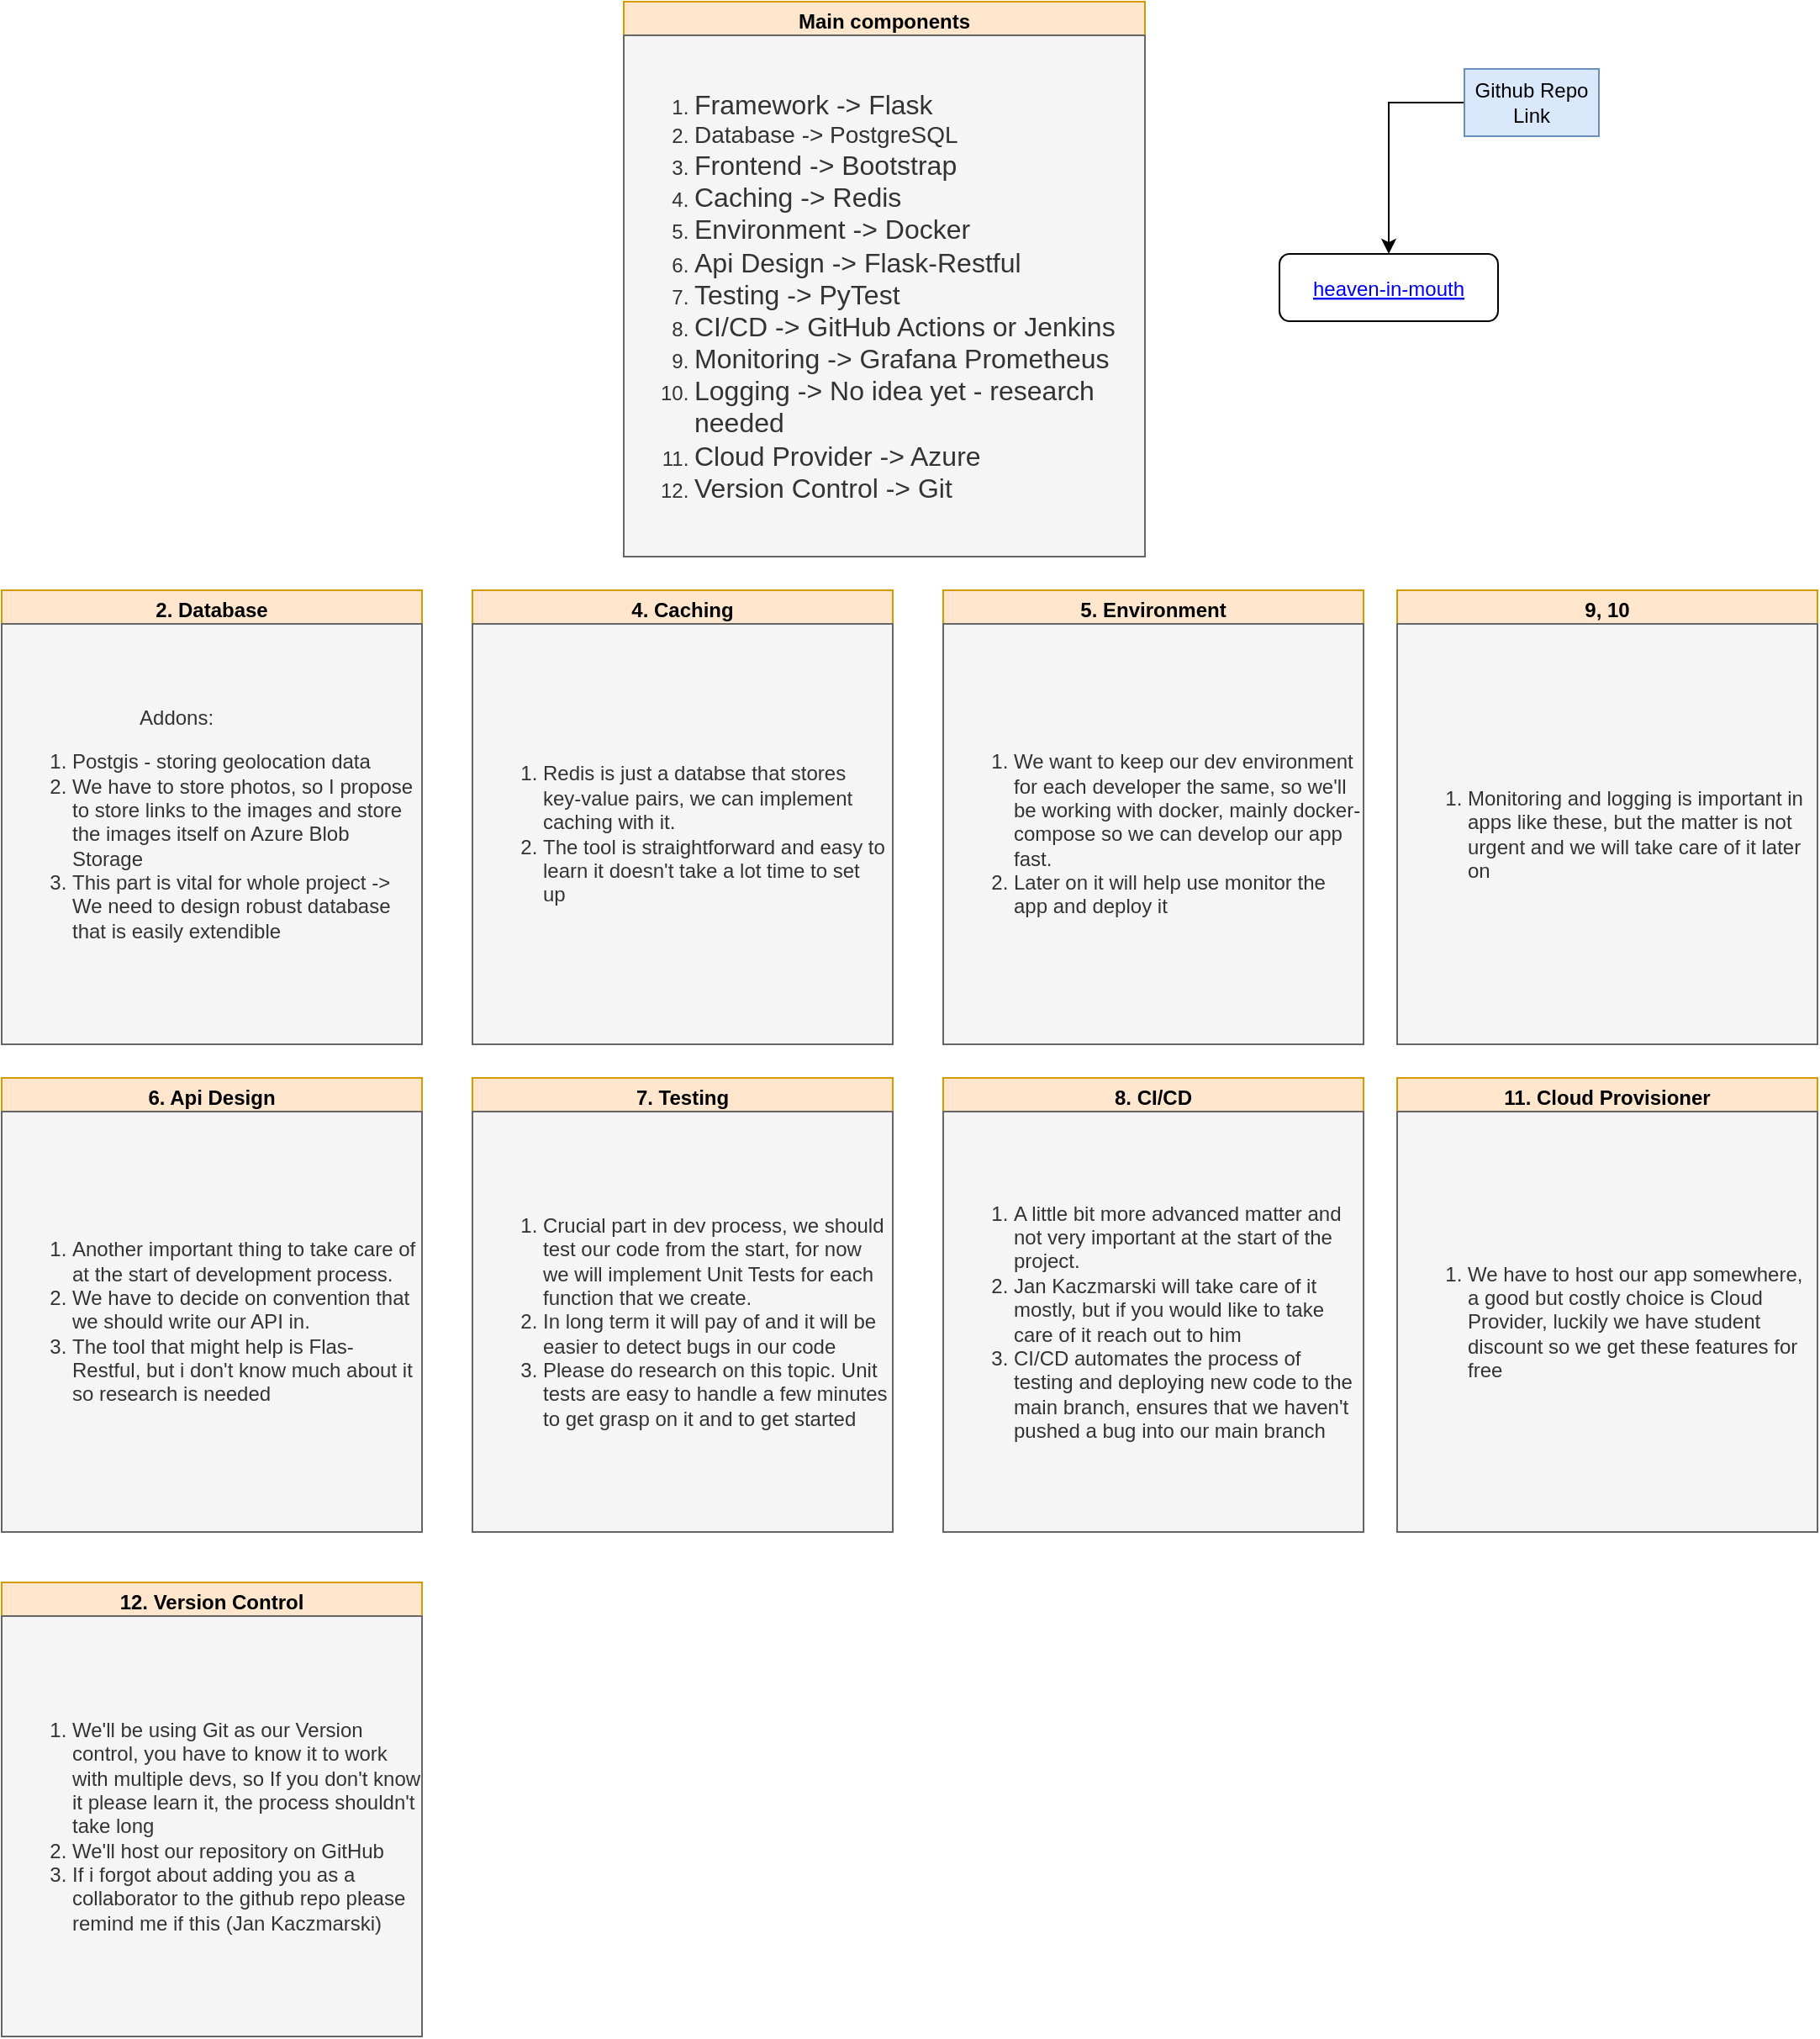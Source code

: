 <mxfile version="24.6.4" type="github">
  <diagram name="Page-1" id="5f0bae14-7c28-e335-631c-24af17079c00">
    <mxGraphModel dx="2074" dy="1129" grid="1" gridSize="10" guides="1" tooltips="1" connect="1" arrows="1" fold="1" page="1" pageScale="1" pageWidth="1100" pageHeight="850" background="none" math="0" shadow="0">
      <root>
        <mxCell id="0" />
        <mxCell id="1" parent="0" />
        <mxCell id="KOPt0NSH-wPXF6KEeLkA-1" value="Main components" style="swimlane;whiteSpace=wrap;html=1;fillColor=#ffe6cc;strokeColor=#d79b00;" parent="1" vertex="1">
          <mxGeometry x="380" width="310" height="330" as="geometry" />
        </mxCell>
        <mxCell id="KOPt0NSH-wPXF6KEeLkA-5" value="&lt;ol&gt;&lt;li&gt;&lt;font style=&quot;font-size: 16px;&quot;&gt;Framework -&amp;gt; Flask&lt;/font&gt;&lt;/li&gt;&lt;li&gt;&lt;font style=&quot;font-size: 14px;&quot;&gt;Database -&amp;gt; PostgreSQL&lt;/font&gt;&lt;/li&gt;&lt;li&gt;&lt;font size=&quot;3&quot;&gt;Frontend -&amp;gt; Bootstrap&lt;/font&gt;&lt;/li&gt;&lt;li&gt;&lt;font size=&quot;3&quot;&gt;Caching -&amp;gt; Redis&lt;/font&gt;&lt;/li&gt;&lt;li&gt;&lt;font size=&quot;3&quot;&gt;Environment -&amp;gt; Docker&lt;/font&gt;&lt;/li&gt;&lt;li&gt;&lt;font size=&quot;3&quot;&gt;Api Design -&amp;gt; Flask-Restful&lt;/font&gt;&lt;/li&gt;&lt;li&gt;&lt;font size=&quot;3&quot;&gt;Testing -&amp;gt; PyTest&lt;/font&gt;&lt;/li&gt;&lt;li&gt;&lt;font size=&quot;3&quot;&gt;CI/CD -&amp;gt; GitHub Actions or Jenkins&lt;/font&gt;&lt;/li&gt;&lt;li&gt;&lt;font size=&quot;3&quot;&gt;Monitoring -&amp;gt; Grafana Prometheus&lt;/font&gt;&lt;/li&gt;&lt;li&gt;&lt;font size=&quot;3&quot;&gt;Logging -&amp;gt; No idea yet - research needed&lt;/font&gt;&lt;/li&gt;&lt;li&gt;&lt;font size=&quot;3&quot;&gt;Cloud Provider -&amp;gt; Azure&lt;/font&gt;&lt;/li&gt;&lt;li&gt;&lt;font size=&quot;3&quot;&gt;Version Control -&amp;gt; Git&lt;/font&gt;&lt;/li&gt;&lt;/ol&gt;" style="whiteSpace=wrap;html=1;aspect=fixed;fillColor=#f5f5f5;fontColor=#333333;strokeColor=#666666;align=left;" parent="KOPt0NSH-wPXF6KEeLkA-1" vertex="1">
          <mxGeometry y="20" width="310" height="310" as="geometry" />
        </mxCell>
        <mxCell id="KOPt0NSH-wPXF6KEeLkA-6" value="2. Database" style="swimlane;whiteSpace=wrap;html=1;fillColor=#ffe6cc;strokeColor=#d79b00;" parent="1" vertex="1">
          <mxGeometry x="10" y="350" width="250" height="270" as="geometry" />
        </mxCell>
        <mxCell id="KOPt0NSH-wPXF6KEeLkA-7" value="&lt;span style=&quot;white-space: pre;&quot;&gt;&#x9;&lt;/span&gt;&lt;span style=&quot;white-space: pre;&quot;&gt;&#x9;&lt;/span&gt;&lt;span style=&quot;white-space: pre;&quot;&gt;&#x9;&lt;/span&gt;Addons:&lt;div&gt;&lt;ol&gt;&lt;li&gt;Postgis - storing geolocation data&lt;/li&gt;&lt;li&gt;We have to store photos, so I propose to store links to the images and store the images itself on Azure Blob Storage&lt;/li&gt;&lt;li&gt;This part is vital for whole project -&amp;gt; We need to design robust database that is easily extendible&amp;nbsp;&lt;/li&gt;&lt;/ol&gt;&lt;/div&gt;" style="whiteSpace=wrap;html=1;aspect=fixed;fillColor=#f5f5f5;fontColor=#333333;strokeColor=#666666;align=left;" parent="KOPt0NSH-wPXF6KEeLkA-6" vertex="1">
          <mxGeometry y="20" width="250" height="250" as="geometry" />
        </mxCell>
        <mxCell id="KOPt0NSH-wPXF6KEeLkA-10" value="4. Caching" style="swimlane;whiteSpace=wrap;html=1;fillColor=#ffe6cc;strokeColor=#d79b00;" parent="1" vertex="1">
          <mxGeometry x="290" y="350" width="250" height="270" as="geometry" />
        </mxCell>
        <mxCell id="KOPt0NSH-wPXF6KEeLkA-11" value="&lt;div&gt;&lt;ol style=&quot;padding-right: 3px;&quot;&gt;&lt;li&gt;Redis is just a databse that stores key-value pairs, we can implement caching with it.&lt;/li&gt;&lt;li&gt;The tool is straightforward and easy to learn it doesn&#39;t take a lot time to set up&lt;/li&gt;&lt;/ol&gt;&lt;/div&gt;" style="whiteSpace=wrap;html=1;aspect=fixed;fillColor=#f5f5f5;fontColor=#333333;strokeColor=#666666;align=left;" parent="KOPt0NSH-wPXF6KEeLkA-10" vertex="1">
          <mxGeometry y="20" width="250" height="250" as="geometry" />
        </mxCell>
        <mxCell id="KOPt0NSH-wPXF6KEeLkA-12" value="5. Environment" style="swimlane;whiteSpace=wrap;html=1;fillColor=#ffe6cc;strokeColor=#d79b00;" parent="1" vertex="1">
          <mxGeometry x="570" y="350" width="250" height="270" as="geometry" />
        </mxCell>
        <mxCell id="KOPt0NSH-wPXF6KEeLkA-13" value="&lt;div&gt;&lt;ol&gt;&lt;li&gt;We want to keep our dev environment for each developer the same, so we&#39;ll be working with docker, mainly docker-compose so we can develop our app fast.&lt;/li&gt;&lt;li&gt;Later on it will help use monitor the app and deploy it&lt;/li&gt;&lt;/ol&gt;&lt;/div&gt;" style="whiteSpace=wrap;html=1;aspect=fixed;fillColor=#f5f5f5;fontColor=#333333;strokeColor=#666666;align=left;" parent="KOPt0NSH-wPXF6KEeLkA-12" vertex="1">
          <mxGeometry y="20" width="250" height="250" as="geometry" />
        </mxCell>
        <mxCell id="KOPt0NSH-wPXF6KEeLkA-14" value="6. Api Design" style="swimlane;whiteSpace=wrap;html=1;fillColor=#ffe6cc;strokeColor=#d79b00;" parent="1" vertex="1">
          <mxGeometry x="10" y="640" width="250" height="270" as="geometry" />
        </mxCell>
        <mxCell id="KOPt0NSH-wPXF6KEeLkA-15" value="&lt;div&gt;&lt;ol&gt;&lt;li&gt;Another important thing to take care of at the start of development process.&lt;/li&gt;&lt;li&gt;We have to decide on convention that we should write our API in.&amp;nbsp;&lt;/li&gt;&lt;li&gt;The tool that might help is Flas-Restful, but i don&#39;t know much about it so research is needed&lt;/li&gt;&lt;/ol&gt;&lt;/div&gt;" style="whiteSpace=wrap;html=1;aspect=fixed;fillColor=#f5f5f5;fontColor=#333333;strokeColor=#666666;align=left;" parent="KOPt0NSH-wPXF6KEeLkA-14" vertex="1">
          <mxGeometry y="20" width="250" height="250" as="geometry" />
        </mxCell>
        <mxCell id="KOPt0NSH-wPXF6KEeLkA-16" value="7. Testing" style="swimlane;whiteSpace=wrap;html=1;fillColor=#ffe6cc;strokeColor=#d79b00;" parent="1" vertex="1">
          <mxGeometry x="290" y="640" width="250" height="270" as="geometry" />
        </mxCell>
        <mxCell id="KOPt0NSH-wPXF6KEeLkA-17" value="&lt;div&gt;&lt;ol&gt;&lt;li&gt;Crucial part in dev process, we should test our code from the start, for now we will implement Unit Tests for each function that we create.&lt;/li&gt;&lt;li&gt;In long term it will pay of and it will be easier to detect bugs in our code&amp;nbsp;&lt;/li&gt;&lt;li&gt;Please do research on this topic. Unit tests are easy to handle a few minutes to get grasp on it and to get started&amp;nbsp;&lt;/li&gt;&lt;/ol&gt;&lt;/div&gt;" style="whiteSpace=wrap;html=1;aspect=fixed;fillColor=#f5f5f5;fontColor=#333333;strokeColor=#666666;align=left;" parent="KOPt0NSH-wPXF6KEeLkA-16" vertex="1">
          <mxGeometry y="20" width="250" height="250" as="geometry" />
        </mxCell>
        <mxCell id="KOPt0NSH-wPXF6KEeLkA-18" value="8. CI/CD" style="swimlane;whiteSpace=wrap;html=1;fillColor=#ffe6cc;strokeColor=#d79b00;" parent="1" vertex="1">
          <mxGeometry x="570" y="640" width="250" height="270" as="geometry" />
        </mxCell>
        <mxCell id="KOPt0NSH-wPXF6KEeLkA-19" value="&lt;ol&gt;&lt;li&gt;A little bit more advanced matter and not very important at the start of the project.&lt;/li&gt;&lt;li&gt;Jan Kaczmarski will take care of it mostly, but if you would like to take care of it reach out to him&lt;/li&gt;&lt;li&gt;CI/CD automates the process of testing and deploying new code to the main branch, ensures that we haven&#39;t pushed a bug into our main branch&lt;/li&gt;&lt;/ol&gt;" style="whiteSpace=wrap;html=1;aspect=fixed;fillColor=#f5f5f5;fontColor=#333333;strokeColor=#666666;align=left;" parent="KOPt0NSH-wPXF6KEeLkA-18" vertex="1">
          <mxGeometry y="20" width="250" height="250" as="geometry" />
        </mxCell>
        <mxCell id="KOPt0NSH-wPXF6KEeLkA-20" value="9, 10" style="swimlane;whiteSpace=wrap;html=1;fillColor=#ffe6cc;strokeColor=#d79b00;" parent="1" vertex="1">
          <mxGeometry x="840" y="350" width="250" height="270" as="geometry" />
        </mxCell>
        <mxCell id="KOPt0NSH-wPXF6KEeLkA-21" value="&lt;div&gt;&lt;ol&gt;&lt;li&gt;Monitoring and logging is important in apps like these, but the matter is not urgent and we will take care of it later on&lt;/li&gt;&lt;/ol&gt;&lt;/div&gt;" style="whiteSpace=wrap;html=1;aspect=fixed;fillColor=#f5f5f5;fontColor=#333333;strokeColor=#666666;align=left;" parent="KOPt0NSH-wPXF6KEeLkA-20" vertex="1">
          <mxGeometry y="20" width="250" height="250" as="geometry" />
        </mxCell>
        <mxCell id="KOPt0NSH-wPXF6KEeLkA-22" value="11. Cloud Provisioner" style="swimlane;whiteSpace=wrap;html=1;fillColor=#ffe6cc;strokeColor=#d79b00;" parent="1" vertex="1">
          <mxGeometry x="840" y="640" width="250" height="270" as="geometry" />
        </mxCell>
        <mxCell id="KOPt0NSH-wPXF6KEeLkA-23" value="&lt;div&gt;&lt;ol&gt;&lt;li&gt;We have to host our app somewhere, a good but costly choice is Cloud Provider, luckily we have student discount so we get these features for free&lt;/li&gt;&lt;/ol&gt;&lt;/div&gt;" style="whiteSpace=wrap;html=1;aspect=fixed;fillColor=#f5f5f5;fontColor=#333333;strokeColor=#666666;align=left;" parent="KOPt0NSH-wPXF6KEeLkA-22" vertex="1">
          <mxGeometry y="20" width="250" height="250" as="geometry" />
        </mxCell>
        <mxCell id="KOPt0NSH-wPXF6KEeLkA-24" value="12. Version Control" style="swimlane;whiteSpace=wrap;html=1;fillColor=#ffe6cc;strokeColor=#d79b00;" parent="1" vertex="1">
          <mxGeometry x="10" y="940" width="250" height="270" as="geometry" />
        </mxCell>
        <mxCell id="KOPt0NSH-wPXF6KEeLkA-25" value="&lt;ol&gt;&lt;li&gt;We&#39;ll be using Git as our Version control, you have to know it to work with multiple devs, so If you don&#39;t know it please learn it, the process shouldn&#39;t take long&lt;/li&gt;&lt;li&gt;We&#39;ll host our repository on GitHub&lt;/li&gt;&lt;li&gt;If i forgot about adding you as a collaborator to the github repo please remind me if this (Jan Kaczmarski)&lt;/li&gt;&lt;/ol&gt;" style="whiteSpace=wrap;html=1;aspect=fixed;fillColor=#f5f5f5;fontColor=#333333;strokeColor=#666666;align=left;" parent="KOPt0NSH-wPXF6KEeLkA-24" vertex="1">
          <mxGeometry y="20" width="250" height="250" as="geometry" />
        </mxCell>
        <UserObject label="heaven-in-mouth" link="https://github.com/JanKaczmarski/heaven-in-mouth" id="8cJBoU60uNZUjKKFY4lV-1">
          <mxCell style="fontColor=#0000EE;fontStyle=4;rounded=1;overflow=hidden;spacing=10;" vertex="1" parent="1">
            <mxGeometry x="770" y="150" width="130" height="40" as="geometry" />
          </mxCell>
        </UserObject>
        <mxCell id="8cJBoU60uNZUjKKFY4lV-2" style="edgeStyle=orthogonalEdgeStyle;rounded=0;orthogonalLoop=1;jettySize=auto;html=1;exitX=0;exitY=0.5;exitDx=0;exitDy=0;entryX=0.5;entryY=0;entryDx=0;entryDy=0;" edge="1" parent="1" source="8cJBoU60uNZUjKKFY4lV-3" target="8cJBoU60uNZUjKKFY4lV-1">
          <mxGeometry relative="1" as="geometry" />
        </mxCell>
        <mxCell id="8cJBoU60uNZUjKKFY4lV-3" value="Github Repo Link" style="text;html=1;align=center;verticalAlign=middle;whiteSpace=wrap;rounded=0;fillColor=#dae8fc;strokeColor=#6c8ebf;" vertex="1" parent="1">
          <mxGeometry x="880" y="40" width="80" height="40" as="geometry" />
        </mxCell>
      </root>
    </mxGraphModel>
  </diagram>
</mxfile>
